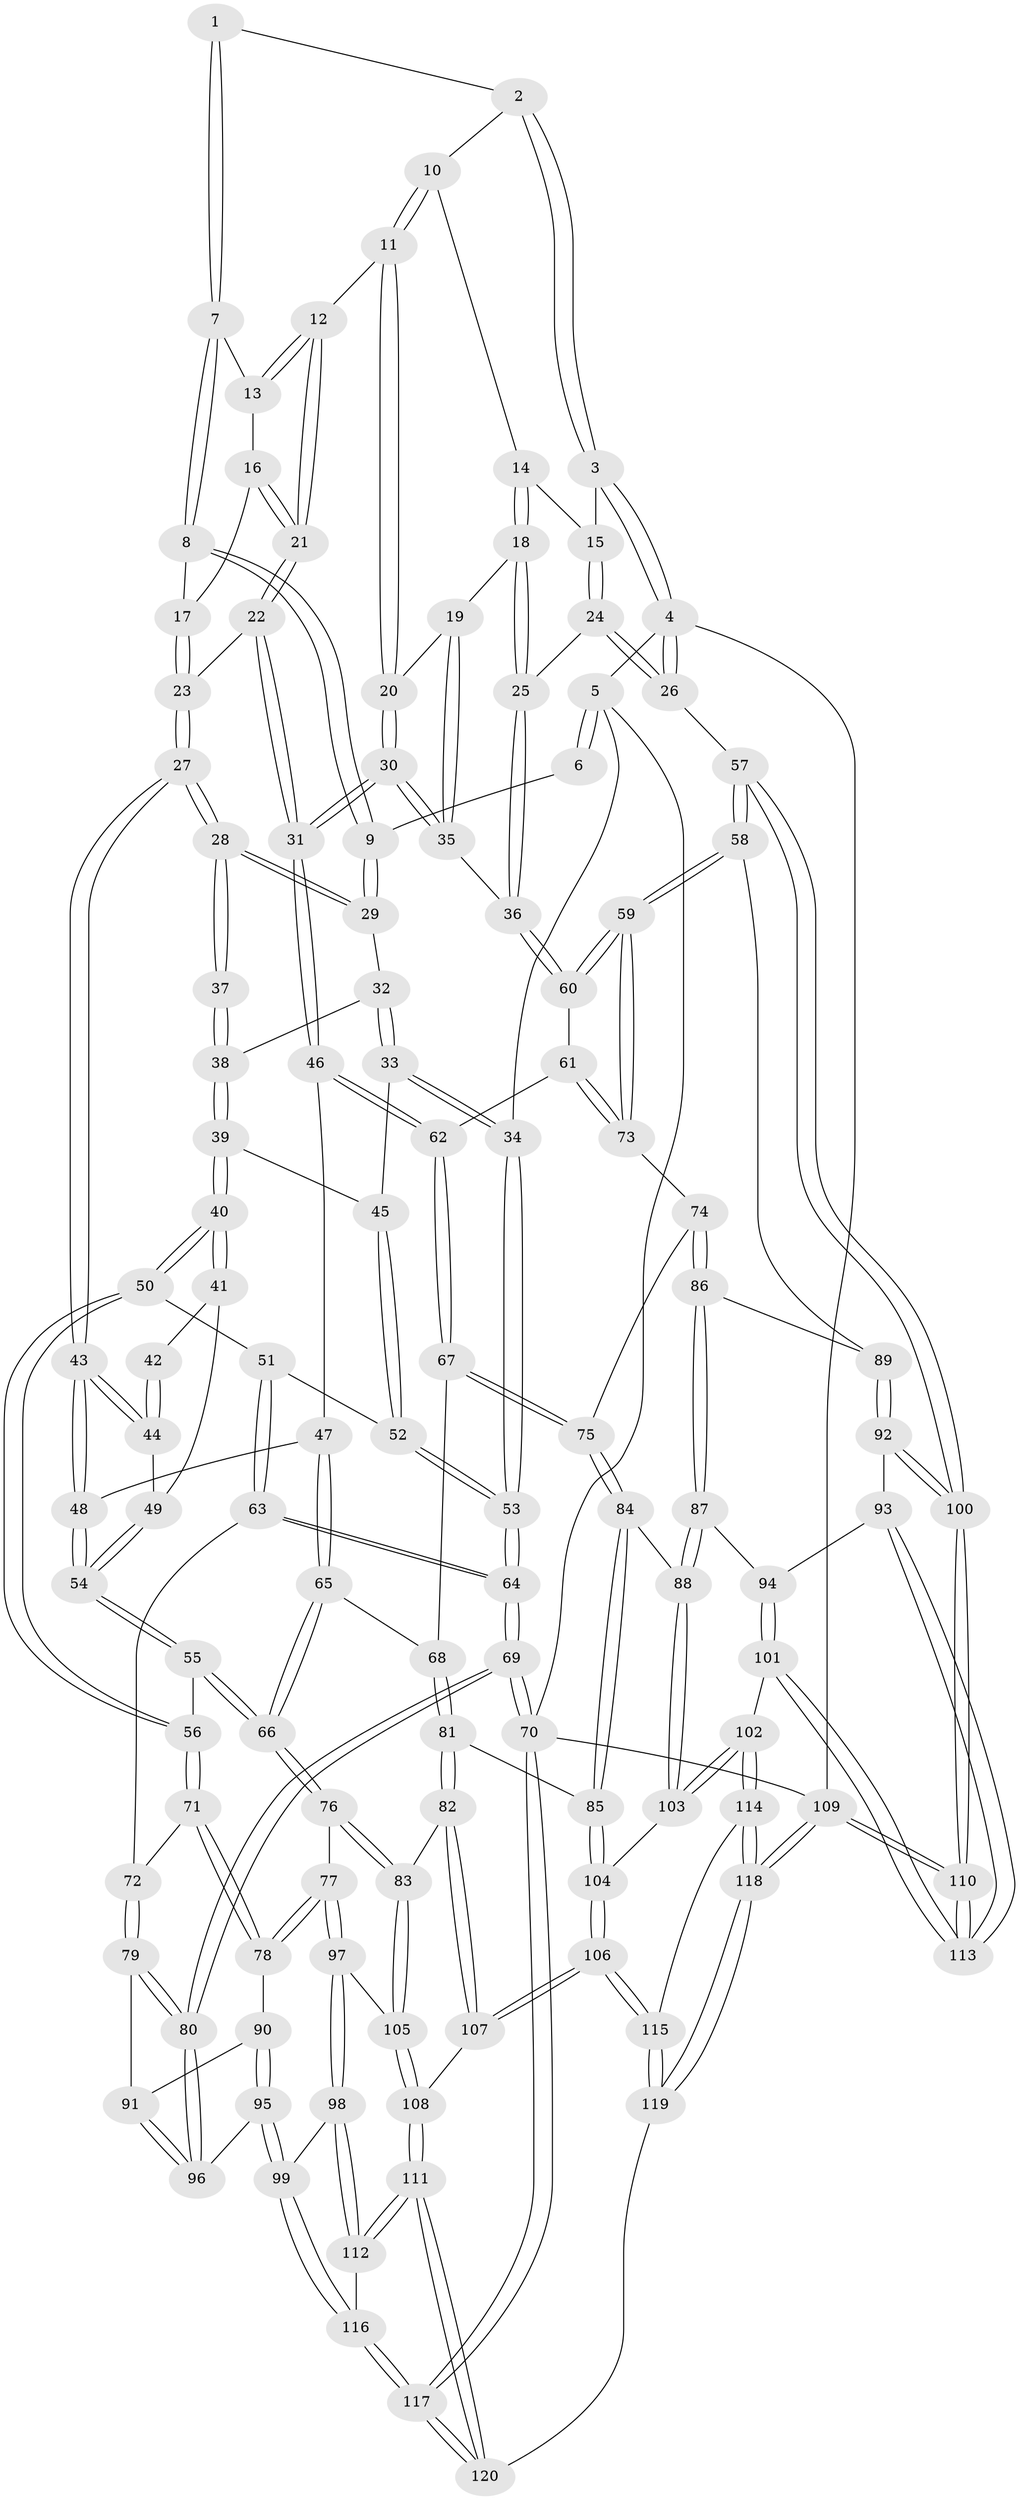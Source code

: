 // coarse degree distribution, {3: 0.11842105263157894, 4: 0.47368421052631576, 6: 0.11842105263157894, 5: 0.27631578947368424, 2: 0.013157894736842105}
// Generated by graph-tools (version 1.1) at 2025/42/03/06/25 10:42:33]
// undirected, 120 vertices, 297 edges
graph export_dot {
graph [start="1"]
  node [color=gray90,style=filled];
  1 [pos="+0.5821122598000841+0"];
  2 [pos="+0.6735772127070295+0"];
  3 [pos="+1+0"];
  4 [pos="+1+0"];
  5 [pos="+0+0"];
  6 [pos="+0.31292920754145515+0"];
  7 [pos="+0.5563076666932972+0.027147115014707575"];
  8 [pos="+0.40553442320732097+0.12591998287667006"];
  9 [pos="+0.349521533156866+0.1312251620923029"];
  10 [pos="+0.7093748344900966+0.08412047115699586"];
  11 [pos="+0.6500785153290243+0.16576492097579001"];
  12 [pos="+0.6225402702108915+0.16169542471247583"];
  13 [pos="+0.5609013672622081+0.049647063365303605"];
  14 [pos="+0.7924123992664667+0.12540689132180016"];
  15 [pos="+0.892363046580804+0.06981496200729488"];
  16 [pos="+0.4986775281803326+0.154413399735469"];
  17 [pos="+0.463635347347795+0.1482989619109529"];
  18 [pos="+0.7601164384491405+0.19193636976323206"];
  19 [pos="+0.7170429724762486+0.19452646907064067"];
  20 [pos="+0.6542759913914492+0.16941272578982078"];
  21 [pos="+0.5471041305535712+0.23105849674414616"];
  22 [pos="+0.5397959418340859+0.2496996751908281"];
  23 [pos="+0.47406631112920156+0.26551198180988855"];
  24 [pos="+0.9260429466608437+0.26074513453964726"];
  25 [pos="+0.8436008455220914+0.297802797280389"];
  26 [pos="+1+0.3557487895013796"];
  27 [pos="+0.463511528289413+0.26916361454813853"];
  28 [pos="+0.4519639302425456+0.2645277150433181"];
  29 [pos="+0.34511768167174284+0.14002822055172126"];
  30 [pos="+0.6617821863190255+0.35540381757104195"];
  31 [pos="+0.631408970047886+0.37412889410965666"];
  32 [pos="+0.258128730496706+0.20483394830097287"];
  33 [pos="+0+0"];
  34 [pos="+0+0"];
  35 [pos="+0.6968170379400785+0.34411443347904774"];
  36 [pos="+0.8132024072628409+0.33830229686980534"];
  37 [pos="+0.4062813542741877+0.2851722012281646"];
  38 [pos="+0.25574302605269467+0.21480044891594746"];
  39 [pos="+0.24365169093791206+0.2528465480200641"];
  40 [pos="+0.2446431903371971+0.2662167607598456"];
  41 [pos="+0.3440384735409605+0.30712669931398845"];
  42 [pos="+0.3796801069186392+0.30572139012995875"];
  43 [pos="+0.4500438993173662+0.40528572477443503"];
  44 [pos="+0.3860216972810212+0.3276678492942587"];
  45 [pos="+0.09052333081088858+0.2467243241646323"];
  46 [pos="+0.6217524830605141+0.3976216184157399"];
  47 [pos="+0.5708479533448018+0.4429142779243923"];
  48 [pos="+0.4519927459996722+0.4325576983505581"];
  49 [pos="+0.35954888633109117+0.35702200877655266"];
  50 [pos="+0.20720096733758006+0.42747991027926135"];
  51 [pos="+0.17071108176139804+0.4239474633498109"];
  52 [pos="+0.06761001413191334+0.3326815371649424"];
  53 [pos="+0+0.3344840044569122"];
  54 [pos="+0.3582582063514983+0.4873871073775718"];
  55 [pos="+0.35544273203343163+0.48962685963852326"];
  56 [pos="+0.2747557885071139+0.5090012058152539"];
  57 [pos="+1+0.5292697982992635"];
  58 [pos="+1+0.5406414702965062"];
  59 [pos="+1+0.5306342005685576"];
  60 [pos="+0.8173036189990474+0.3549672812124705"];
  61 [pos="+0.8073532230798914+0.5075009559022445"];
  62 [pos="+0.748886943906345+0.5103573093640588"];
  63 [pos="+0+0.5205556411656335"];
  64 [pos="+0+0.5324845971842154"];
  65 [pos="+0.5867872666396393+0.5662356325117804"];
  66 [pos="+0.49626916106759367+0.6274991403237463"];
  67 [pos="+0.668452898644783+0.599222603905456"];
  68 [pos="+0.6405085097990716+0.599566532351023"];
  69 [pos="+0+0.9544054810998475"];
  70 [pos="+0+1"];
  71 [pos="+0.25424943716839093+0.583242241419976"];
  72 [pos="+0.13453746470327027+0.6115618722295288"];
  73 [pos="+0.8112475680719311+0.5108548353328342"];
  74 [pos="+0.8090827046362371+0.6267513016524331"];
  75 [pos="+0.701460666813822+0.6271065277618374"];
  76 [pos="+0.48827377329634736+0.6639496786600696"];
  77 [pos="+0.34147942278252247+0.7031718706706016"];
  78 [pos="+0.2599339752767318+0.6077979052401902"];
  79 [pos="+0.025877285762535104+0.7494007887148748"];
  80 [pos="+0+0.9148910455655809"];
  81 [pos="+0.6142494759136932+0.7266128259146686"];
  82 [pos="+0.5261911601895322+0.735877111011256"];
  83 [pos="+0.5241038848726974+0.732885202613593"];
  84 [pos="+0.7160217634695559+0.6903234308232739"];
  85 [pos="+0.6474587269919981+0.7503623031347855"];
  86 [pos="+0.8380137467066969+0.672099557052248"];
  87 [pos="+0.8079365717045485+0.718974452335093"];
  88 [pos="+0.7885350110785215+0.7266140332901311"];
  89 [pos="+0.909385472450928+0.6662510437982919"];
  90 [pos="+0.21916479833429495+0.6804286852942011"];
  91 [pos="+0.18723742344557118+0.7084748880894616"];
  92 [pos="+0.920603800686266+0.7337034982831361"];
  93 [pos="+0.9137292229226588+0.8031216031235067"];
  94 [pos="+0.8086764847864678+0.720115600751451"];
  95 [pos="+0.23706097512030888+0.8446753123004663"];
  96 [pos="+0.15600078818019905+0.8390458222232946"];
  97 [pos="+0.34666619391878406+0.754343816348033"];
  98 [pos="+0.3249006540974055+0.7826111313869663"];
  99 [pos="+0.24578509926516048+0.8481563939243616"];
  100 [pos="+1+0.8371125227393337"];
  101 [pos="+0.8451845492412646+0.8538420947197896"];
  102 [pos="+0.752415961164756+0.8607621660222963"];
  103 [pos="+0.7267215164727275+0.8130387749452023"];
  104 [pos="+0.6679979455737215+0.7924955241983579"];
  105 [pos="+0.35996263249801325+0.7628694978542183"];
  106 [pos="+0.5680567101267783+0.900012358087002"];
  107 [pos="+0.49438688957209403+0.8698539317843667"];
  108 [pos="+0.486793264272346+0.8721939807977404"];
  109 [pos="+1+1"];
  110 [pos="+1+1"];
  111 [pos="+0.41958238582568147+0.9371696519229525"];
  112 [pos="+0.38751702130232196+0.9289758005891962"];
  113 [pos="+0.9346468978660536+0.8797614628036909"];
  114 [pos="+0.7390714436284596+0.900390059995811"];
  115 [pos="+0.5969380563177985+0.937333789595592"];
  116 [pos="+0.2783723941266539+0.9222510003388052"];
  117 [pos="+0.03345715411672916+1"];
  118 [pos="+0.8928156934454089+1"];
  119 [pos="+0.6420962369913445+1"];
  120 [pos="+0.42603911157375246+1"];
  1 -- 2;
  1 -- 7;
  1 -- 7;
  2 -- 3;
  2 -- 3;
  2 -- 10;
  3 -- 4;
  3 -- 4;
  3 -- 15;
  4 -- 5;
  4 -- 26;
  4 -- 26;
  4 -- 109;
  5 -- 6;
  5 -- 6;
  5 -- 34;
  5 -- 70;
  6 -- 9;
  7 -- 8;
  7 -- 8;
  7 -- 13;
  8 -- 9;
  8 -- 9;
  8 -- 17;
  9 -- 29;
  9 -- 29;
  10 -- 11;
  10 -- 11;
  10 -- 14;
  11 -- 12;
  11 -- 20;
  11 -- 20;
  12 -- 13;
  12 -- 13;
  12 -- 21;
  12 -- 21;
  13 -- 16;
  14 -- 15;
  14 -- 18;
  14 -- 18;
  15 -- 24;
  15 -- 24;
  16 -- 17;
  16 -- 21;
  16 -- 21;
  17 -- 23;
  17 -- 23;
  18 -- 19;
  18 -- 25;
  18 -- 25;
  19 -- 20;
  19 -- 35;
  19 -- 35;
  20 -- 30;
  20 -- 30;
  21 -- 22;
  21 -- 22;
  22 -- 23;
  22 -- 31;
  22 -- 31;
  23 -- 27;
  23 -- 27;
  24 -- 25;
  24 -- 26;
  24 -- 26;
  25 -- 36;
  25 -- 36;
  26 -- 57;
  27 -- 28;
  27 -- 28;
  27 -- 43;
  27 -- 43;
  28 -- 29;
  28 -- 29;
  28 -- 37;
  28 -- 37;
  29 -- 32;
  30 -- 31;
  30 -- 31;
  30 -- 35;
  30 -- 35;
  31 -- 46;
  31 -- 46;
  32 -- 33;
  32 -- 33;
  32 -- 38;
  33 -- 34;
  33 -- 34;
  33 -- 45;
  34 -- 53;
  34 -- 53;
  35 -- 36;
  36 -- 60;
  36 -- 60;
  37 -- 38;
  37 -- 38;
  38 -- 39;
  38 -- 39;
  39 -- 40;
  39 -- 40;
  39 -- 45;
  40 -- 41;
  40 -- 41;
  40 -- 50;
  40 -- 50;
  41 -- 42;
  41 -- 49;
  42 -- 44;
  42 -- 44;
  43 -- 44;
  43 -- 44;
  43 -- 48;
  43 -- 48;
  44 -- 49;
  45 -- 52;
  45 -- 52;
  46 -- 47;
  46 -- 62;
  46 -- 62;
  47 -- 48;
  47 -- 65;
  47 -- 65;
  48 -- 54;
  48 -- 54;
  49 -- 54;
  49 -- 54;
  50 -- 51;
  50 -- 56;
  50 -- 56;
  51 -- 52;
  51 -- 63;
  51 -- 63;
  52 -- 53;
  52 -- 53;
  53 -- 64;
  53 -- 64;
  54 -- 55;
  54 -- 55;
  55 -- 56;
  55 -- 66;
  55 -- 66;
  56 -- 71;
  56 -- 71;
  57 -- 58;
  57 -- 58;
  57 -- 100;
  57 -- 100;
  58 -- 59;
  58 -- 59;
  58 -- 89;
  59 -- 60;
  59 -- 60;
  59 -- 73;
  59 -- 73;
  60 -- 61;
  61 -- 62;
  61 -- 73;
  61 -- 73;
  62 -- 67;
  62 -- 67;
  63 -- 64;
  63 -- 64;
  63 -- 72;
  64 -- 69;
  64 -- 69;
  65 -- 66;
  65 -- 66;
  65 -- 68;
  66 -- 76;
  66 -- 76;
  67 -- 68;
  67 -- 75;
  67 -- 75;
  68 -- 81;
  68 -- 81;
  69 -- 70;
  69 -- 70;
  69 -- 80;
  69 -- 80;
  70 -- 117;
  70 -- 117;
  70 -- 109;
  71 -- 72;
  71 -- 78;
  71 -- 78;
  72 -- 79;
  72 -- 79;
  73 -- 74;
  74 -- 75;
  74 -- 86;
  74 -- 86;
  75 -- 84;
  75 -- 84;
  76 -- 77;
  76 -- 83;
  76 -- 83;
  77 -- 78;
  77 -- 78;
  77 -- 97;
  77 -- 97;
  78 -- 90;
  79 -- 80;
  79 -- 80;
  79 -- 91;
  80 -- 96;
  80 -- 96;
  81 -- 82;
  81 -- 82;
  81 -- 85;
  82 -- 83;
  82 -- 107;
  82 -- 107;
  83 -- 105;
  83 -- 105;
  84 -- 85;
  84 -- 85;
  84 -- 88;
  85 -- 104;
  85 -- 104;
  86 -- 87;
  86 -- 87;
  86 -- 89;
  87 -- 88;
  87 -- 88;
  87 -- 94;
  88 -- 103;
  88 -- 103;
  89 -- 92;
  89 -- 92;
  90 -- 91;
  90 -- 95;
  90 -- 95;
  91 -- 96;
  91 -- 96;
  92 -- 93;
  92 -- 100;
  92 -- 100;
  93 -- 94;
  93 -- 113;
  93 -- 113;
  94 -- 101;
  94 -- 101;
  95 -- 96;
  95 -- 99;
  95 -- 99;
  97 -- 98;
  97 -- 98;
  97 -- 105;
  98 -- 99;
  98 -- 112;
  98 -- 112;
  99 -- 116;
  99 -- 116;
  100 -- 110;
  100 -- 110;
  101 -- 102;
  101 -- 113;
  101 -- 113;
  102 -- 103;
  102 -- 103;
  102 -- 114;
  102 -- 114;
  103 -- 104;
  104 -- 106;
  104 -- 106;
  105 -- 108;
  105 -- 108;
  106 -- 107;
  106 -- 107;
  106 -- 115;
  106 -- 115;
  107 -- 108;
  108 -- 111;
  108 -- 111;
  109 -- 110;
  109 -- 110;
  109 -- 118;
  109 -- 118;
  110 -- 113;
  110 -- 113;
  111 -- 112;
  111 -- 112;
  111 -- 120;
  111 -- 120;
  112 -- 116;
  114 -- 115;
  114 -- 118;
  114 -- 118;
  115 -- 119;
  115 -- 119;
  116 -- 117;
  116 -- 117;
  117 -- 120;
  117 -- 120;
  118 -- 119;
  118 -- 119;
  119 -- 120;
}
